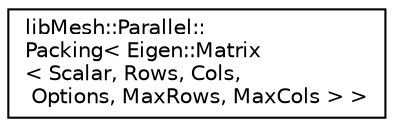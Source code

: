 digraph "类继承关系图"
{
 // INTERACTIVE_SVG=YES
  edge [fontname="Helvetica",fontsize="10",labelfontname="Helvetica",labelfontsize="10"];
  node [fontname="Helvetica",fontsize="10",shape=record];
  rankdir="LR";
  Node1 [label="libMesh::Parallel::\lPacking\< Eigen::Matrix\l\< Scalar, Rows, Cols,\l Options, MaxRows, MaxCols \> \>",height=0.2,width=0.4,color="black", fillcolor="white", style="filled",URL="$classlibMesh_1_1Parallel_1_1Packing_3_01Eigen_1_1Matrix_3_01Scalar_00_01Rows_00_01Cols_00_01Optieb76b857bed7045b2d00148d52549571.html"];
}
